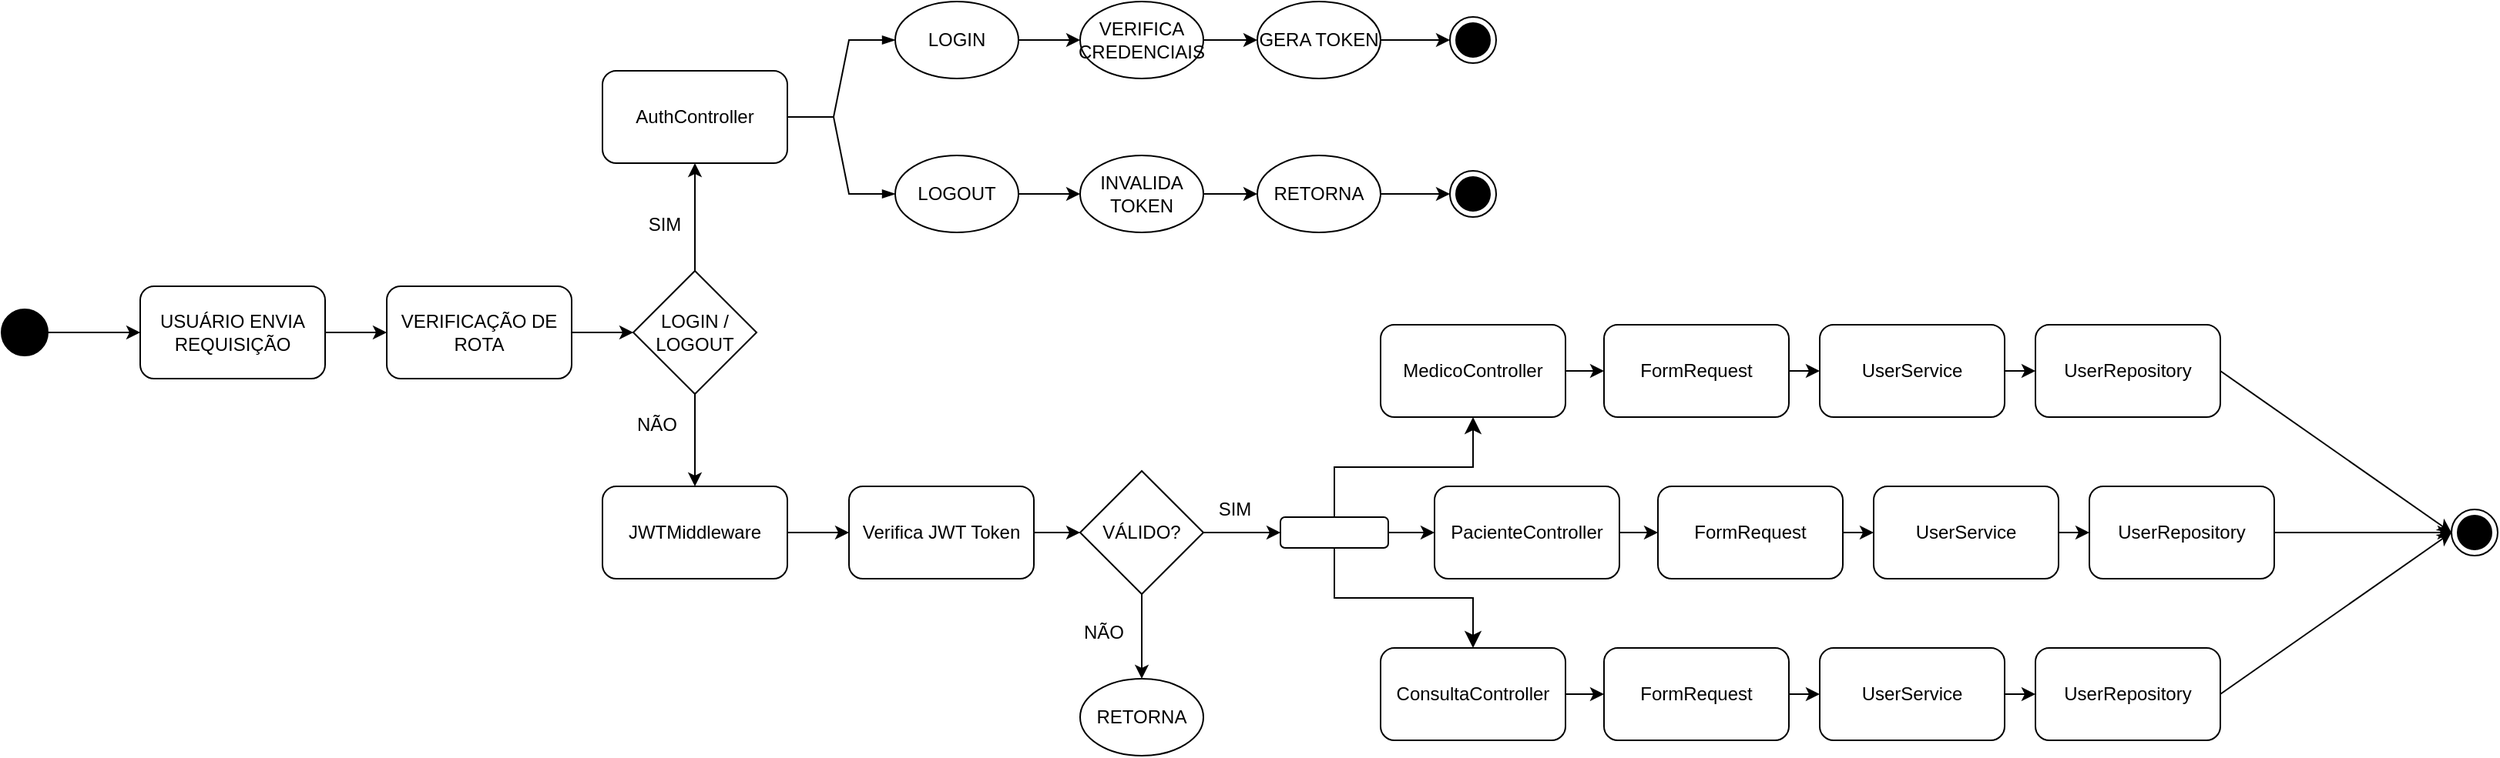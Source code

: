 <mxfile version="27.0.9">
  <diagram name="Page-1" id="pZWq86WVHsPxYU8sGPRG">
    <mxGraphModel dx="1783" dy="939" grid="1" gridSize="10" guides="1" tooltips="1" connect="1" arrows="1" fold="1" page="1" pageScale="1" pageWidth="1920" pageHeight="1200" math="0" shadow="0">
      <root>
        <mxCell id="0" />
        <mxCell id="1" parent="0" />
        <mxCell id="zxGxX4uVOWJb0Z_5aM7K-241" value="" style="ellipse;fillColor=strokeColor;html=1;" vertex="1" parent="1">
          <mxGeometry x="640" y="770" width="30" height="30" as="geometry" />
        </mxCell>
        <mxCell id="zxGxX4uVOWJb0Z_5aM7K-242" value="USUÁRIO ENVIA REQUISIÇÃO" style="rounded=1;whiteSpace=wrap;html=1;" vertex="1" parent="1">
          <mxGeometry x="730" y="755" width="120" height="60" as="geometry" />
        </mxCell>
        <mxCell id="zxGxX4uVOWJb0Z_5aM7K-243" value="" style="endArrow=classic;html=1;rounded=0;exitX=1;exitY=0.5;exitDx=0;exitDy=0;entryX=0;entryY=0.5;entryDx=0;entryDy=0;" edge="1" parent="1" source="zxGxX4uVOWJb0Z_5aM7K-241" target="zxGxX4uVOWJb0Z_5aM7K-242">
          <mxGeometry width="50" height="50" relative="1" as="geometry">
            <mxPoint x="1190" y="810" as="sourcePoint" />
            <mxPoint x="1240" y="760" as="targetPoint" />
          </mxGeometry>
        </mxCell>
        <mxCell id="zxGxX4uVOWJb0Z_5aM7K-244" value="VERIFICAÇÃO DE ROTA" style="rounded=1;whiteSpace=wrap;html=1;" vertex="1" parent="1">
          <mxGeometry x="890" y="755" width="120" height="60" as="geometry" />
        </mxCell>
        <mxCell id="zxGxX4uVOWJb0Z_5aM7K-245" value="" style="endArrow=classic;html=1;rounded=0;exitX=1;exitY=0.5;exitDx=0;exitDy=0;entryX=0;entryY=0.5;entryDx=0;entryDy=0;" edge="1" parent="1" source="zxGxX4uVOWJb0Z_5aM7K-242" target="zxGxX4uVOWJb0Z_5aM7K-244">
          <mxGeometry width="50" height="50" relative="1" as="geometry">
            <mxPoint x="710" y="800" as="sourcePoint" />
            <mxPoint x="770" y="800" as="targetPoint" />
          </mxGeometry>
        </mxCell>
        <mxCell id="zxGxX4uVOWJb0Z_5aM7K-246" value="AuthController" style="rounded=1;whiteSpace=wrap;html=1;" vertex="1" parent="1">
          <mxGeometry x="1030" y="615" width="120" height="60" as="geometry" />
        </mxCell>
        <mxCell id="zxGxX4uVOWJb0Z_5aM7K-247" value="LOGIN / LOGOUT" style="rhombus;whiteSpace=wrap;html=1;" vertex="1" parent="1">
          <mxGeometry x="1050" y="745" width="80" height="80" as="geometry" />
        </mxCell>
        <mxCell id="zxGxX4uVOWJb0Z_5aM7K-248" value="" style="endArrow=classic;html=1;rounded=0;exitX=1;exitY=0.5;exitDx=0;exitDy=0;entryX=0;entryY=0.5;entryDx=0;entryDy=0;" edge="1" parent="1" source="zxGxX4uVOWJb0Z_5aM7K-244" target="zxGxX4uVOWJb0Z_5aM7K-247">
          <mxGeometry width="50" height="50" relative="1" as="geometry">
            <mxPoint x="930" y="790" as="sourcePoint" />
            <mxPoint x="1000" y="790" as="targetPoint" />
          </mxGeometry>
        </mxCell>
        <mxCell id="zxGxX4uVOWJb0Z_5aM7K-249" value="SIM" style="text;html=1;align=center;verticalAlign=middle;resizable=0;points=[];autosize=1;strokeColor=none;fillColor=none;" vertex="1" parent="1">
          <mxGeometry x="1050" y="700" width="40" height="30" as="geometry" />
        </mxCell>
        <mxCell id="zxGxX4uVOWJb0Z_5aM7K-250" value="JWTMiddleware" style="rounded=1;whiteSpace=wrap;html=1;" vertex="1" parent="1">
          <mxGeometry x="1030" y="885" width="120" height="60" as="geometry" />
        </mxCell>
        <mxCell id="zxGxX4uVOWJb0Z_5aM7K-251" value="NÃO" style="text;html=1;align=center;verticalAlign=middle;resizable=0;points=[];autosize=1;strokeColor=none;fillColor=none;" vertex="1" parent="1">
          <mxGeometry x="1040" y="830" width="50" height="30" as="geometry" />
        </mxCell>
        <mxCell id="zxGxX4uVOWJb0Z_5aM7K-252" value="LOGIN" style="ellipse;whiteSpace=wrap;html=1;" vertex="1" parent="1">
          <mxGeometry x="1220" y="570" width="80" height="50" as="geometry" />
        </mxCell>
        <mxCell id="zxGxX4uVOWJb0Z_5aM7K-253" value="LOGOUT" style="ellipse;whiteSpace=wrap;html=1;" vertex="1" parent="1">
          <mxGeometry x="1220" y="670" width="80" height="50" as="geometry" />
        </mxCell>
        <mxCell id="zxGxX4uVOWJb0Z_5aM7K-254" value="" style="edgeStyle=entityRelationEdgeStyle;fontSize=12;html=1;endArrow=blockThin;endFill=1;startArrow=none;rounded=0;startFill=0;exitX=1;exitY=0.5;exitDx=0;exitDy=0;entryX=0;entryY=0.5;entryDx=0;entryDy=0;" edge="1" parent="1" source="zxGxX4uVOWJb0Z_5aM7K-246" target="zxGxX4uVOWJb0Z_5aM7K-252">
          <mxGeometry width="60" height="60" relative="1" as="geometry">
            <mxPoint x="1070" y="833" as="sourcePoint" />
            <mxPoint x="1130" y="773" as="targetPoint" />
          </mxGeometry>
        </mxCell>
        <mxCell id="zxGxX4uVOWJb0Z_5aM7K-255" value="" style="edgeStyle=entityRelationEdgeStyle;fontSize=12;html=1;endArrow=blockThin;endFill=1;startArrow=none;rounded=0;startFill=0;exitX=1;exitY=0.5;exitDx=0;exitDy=0;entryX=0;entryY=0.5;entryDx=0;entryDy=0;" edge="1" parent="1" source="zxGxX4uVOWJb0Z_5aM7K-246" target="zxGxX4uVOWJb0Z_5aM7K-253">
          <mxGeometry width="60" height="60" relative="1" as="geometry">
            <mxPoint x="1280" y="720" as="sourcePoint" />
            <mxPoint x="1370" y="663" as="targetPoint" />
          </mxGeometry>
        </mxCell>
        <mxCell id="zxGxX4uVOWJb0Z_5aM7K-256" value="Verifica JWT Token" style="rounded=1;whiteSpace=wrap;html=1;" vertex="1" parent="1">
          <mxGeometry x="1190" y="885" width="120" height="60" as="geometry" />
        </mxCell>
        <mxCell id="zxGxX4uVOWJb0Z_5aM7K-257" value="" style="endArrow=classic;html=1;rounded=0;exitX=1;exitY=0.5;exitDx=0;exitDy=0;entryX=0;entryY=0.5;entryDx=0;entryDy=0;" edge="1" parent="1" source="zxGxX4uVOWJb0Z_5aM7K-250" target="zxGxX4uVOWJb0Z_5aM7K-256">
          <mxGeometry width="50" height="50" relative="1" as="geometry">
            <mxPoint x="980" y="890" as="sourcePoint" />
            <mxPoint x="1040" y="890" as="targetPoint" />
          </mxGeometry>
        </mxCell>
        <mxCell id="zxGxX4uVOWJb0Z_5aM7K-258" value="VÁLIDO?" style="rhombus;whiteSpace=wrap;html=1;" vertex="1" parent="1">
          <mxGeometry x="1340" y="875" width="80" height="80" as="geometry" />
        </mxCell>
        <mxCell id="zxGxX4uVOWJb0Z_5aM7K-259" value="" style="endArrow=classic;html=1;rounded=0;exitX=1;exitY=0.5;exitDx=0;exitDy=0;entryX=0;entryY=0.5;entryDx=0;entryDy=0;" edge="1" parent="1" source="zxGxX4uVOWJb0Z_5aM7K-256" target="zxGxX4uVOWJb0Z_5aM7K-258">
          <mxGeometry width="50" height="50" relative="1" as="geometry">
            <mxPoint x="1290" y="960" as="sourcePoint" />
            <mxPoint x="1360" y="960" as="targetPoint" />
          </mxGeometry>
        </mxCell>
        <mxCell id="zxGxX4uVOWJb0Z_5aM7K-260" value="NÃO" style="text;html=1;align=center;verticalAlign=middle;resizable=0;points=[];autosize=1;strokeColor=none;fillColor=none;" vertex="1" parent="1">
          <mxGeometry x="1330" y="965" width="50" height="30" as="geometry" />
        </mxCell>
        <mxCell id="zxGxX4uVOWJb0Z_5aM7K-261" value="VERIFICA CREDENCIAIS" style="ellipse;whiteSpace=wrap;html=1;" vertex="1" parent="1">
          <mxGeometry x="1340" y="570" width="80" height="50" as="geometry" />
        </mxCell>
        <mxCell id="zxGxX4uVOWJb0Z_5aM7K-262" value="" style="endArrow=classic;html=1;rounded=0;exitX=1;exitY=0.5;exitDx=0;exitDy=0;entryX=0;entryY=0.5;entryDx=0;entryDy=0;" edge="1" parent="1" source="zxGxX4uVOWJb0Z_5aM7K-252" target="zxGxX4uVOWJb0Z_5aM7K-261">
          <mxGeometry width="50" height="50" relative="1" as="geometry">
            <mxPoint x="1390" y="853" as="sourcePoint" />
            <mxPoint x="1460" y="853" as="targetPoint" />
          </mxGeometry>
        </mxCell>
        <mxCell id="zxGxX4uVOWJb0Z_5aM7K-263" value="GERA TOKEN" style="ellipse;whiteSpace=wrap;html=1;" vertex="1" parent="1">
          <mxGeometry x="1455" y="570" width="80" height="50" as="geometry" />
        </mxCell>
        <mxCell id="zxGxX4uVOWJb0Z_5aM7K-264" value="" style="endArrow=classic;html=1;rounded=0;exitX=1;exitY=0.5;exitDx=0;exitDy=0;entryX=0;entryY=0.5;entryDx=0;entryDy=0;" edge="1" parent="1" source="zxGxX4uVOWJb0Z_5aM7K-261" target="zxGxX4uVOWJb0Z_5aM7K-263">
          <mxGeometry width="50" height="50" relative="1" as="geometry">
            <mxPoint x="1450" y="603" as="sourcePoint" />
            <mxPoint x="1520" y="603" as="targetPoint" />
          </mxGeometry>
        </mxCell>
        <mxCell id="zxGxX4uVOWJb0Z_5aM7K-265" value="INVALIDA TOKEN" style="ellipse;whiteSpace=wrap;html=1;" vertex="1" parent="1">
          <mxGeometry x="1340" y="670" width="80" height="50" as="geometry" />
        </mxCell>
        <mxCell id="zxGxX4uVOWJb0Z_5aM7K-266" value="" style="endArrow=classic;html=1;rounded=0;exitX=1;exitY=0.5;exitDx=0;exitDy=0;entryX=0;entryY=0.5;entryDx=0;entryDy=0;" edge="1" parent="1" source="zxGxX4uVOWJb0Z_5aM7K-253" target="zxGxX4uVOWJb0Z_5aM7K-265">
          <mxGeometry width="50" height="50" relative="1" as="geometry">
            <mxPoint x="1400" y="706" as="sourcePoint" />
            <mxPoint x="1460" y="953" as="targetPoint" />
          </mxGeometry>
        </mxCell>
        <mxCell id="zxGxX4uVOWJb0Z_5aM7K-267" value="RETORNA" style="ellipse;whiteSpace=wrap;html=1;" vertex="1" parent="1">
          <mxGeometry x="1455" y="670" width="80" height="50" as="geometry" />
        </mxCell>
        <mxCell id="zxGxX4uVOWJb0Z_5aM7K-268" value="" style="endArrow=classic;html=1;rounded=0;exitX=1;exitY=0.5;exitDx=0;exitDy=0;entryX=0;entryY=0.5;entryDx=0;entryDy=0;" edge="1" parent="1" source="zxGxX4uVOWJb0Z_5aM7K-265" target="zxGxX4uVOWJb0Z_5aM7K-267">
          <mxGeometry width="50" height="50" relative="1" as="geometry">
            <mxPoint x="1450" y="703" as="sourcePoint" />
            <mxPoint x="1520" y="703" as="targetPoint" />
          </mxGeometry>
        </mxCell>
        <mxCell id="zxGxX4uVOWJb0Z_5aM7K-269" value="RETORNA" style="ellipse;whiteSpace=wrap;html=1;" vertex="1" parent="1">
          <mxGeometry x="1340" y="1010" width="80" height="50" as="geometry" />
        </mxCell>
        <mxCell id="zxGxX4uVOWJb0Z_5aM7K-270" value="MedicoController" style="rounded=1;whiteSpace=wrap;html=1;" vertex="1" parent="1">
          <mxGeometry x="1535" y="780" width="120" height="60" as="geometry" />
        </mxCell>
        <mxCell id="zxGxX4uVOWJb0Z_5aM7K-271" value="PacienteController" style="rounded=1;whiteSpace=wrap;html=1;" vertex="1" parent="1">
          <mxGeometry x="1570" y="885" width="120" height="60" as="geometry" />
        </mxCell>
        <mxCell id="zxGxX4uVOWJb0Z_5aM7K-272" value="ConsultaController" style="rounded=1;whiteSpace=wrap;html=1;" vertex="1" parent="1">
          <mxGeometry x="1535" y="990" width="120" height="60" as="geometry" />
        </mxCell>
        <mxCell id="zxGxX4uVOWJb0Z_5aM7K-273" value="" style="rounded=1;whiteSpace=wrap;html=1;" vertex="1" parent="1">
          <mxGeometry x="1470" y="905" width="70" height="20" as="geometry" />
        </mxCell>
        <mxCell id="zxGxX4uVOWJb0Z_5aM7K-274" value="" style="endArrow=classic;html=1;rounded=0;exitX=1;exitY=0.5;exitDx=0;exitDy=0;entryX=0;entryY=0.5;entryDx=0;entryDy=0;" edge="1" parent="1" source="zxGxX4uVOWJb0Z_5aM7K-258" target="zxGxX4uVOWJb0Z_5aM7K-273">
          <mxGeometry width="50" height="50" relative="1" as="geometry">
            <mxPoint x="1360" y="950.0" as="sourcePoint" />
            <mxPoint x="1450" y="980" as="targetPoint" />
          </mxGeometry>
        </mxCell>
        <mxCell id="zxGxX4uVOWJb0Z_5aM7K-275" value="SIM" style="text;html=1;align=center;verticalAlign=middle;resizable=0;points=[];autosize=1;strokeColor=none;fillColor=none;" vertex="1" parent="1">
          <mxGeometry x="1420" y="885" width="40" height="30" as="geometry" />
        </mxCell>
        <mxCell id="zxGxX4uVOWJb0Z_5aM7K-276" value="" style="edgeStyle=elbowEdgeStyle;elbow=vertical;endArrow=classic;html=1;curved=0;rounded=0;endSize=8;startSize=8;exitX=0.5;exitY=0;exitDx=0;exitDy=0;entryX=0.5;entryY=1;entryDx=0;entryDy=0;" edge="1" parent="1" source="zxGxX4uVOWJb0Z_5aM7K-273" target="zxGxX4uVOWJb0Z_5aM7K-270">
          <mxGeometry width="50" height="50" relative="1" as="geometry">
            <mxPoint x="1455.0" y="955.0" as="sourcePoint" />
            <mxPoint x="1450" y="865" as="targetPoint" />
          </mxGeometry>
        </mxCell>
        <mxCell id="zxGxX4uVOWJb0Z_5aM7K-277" value="" style="edgeStyle=elbowEdgeStyle;elbow=vertical;endArrow=classic;html=1;curved=0;rounded=0;endSize=8;startSize=8;exitX=0.5;exitY=1;exitDx=0;exitDy=0;entryX=0.5;entryY=0;entryDx=0;entryDy=0;" edge="1" parent="1" source="zxGxX4uVOWJb0Z_5aM7K-273" target="zxGxX4uVOWJb0Z_5aM7K-272">
          <mxGeometry width="50" height="50" relative="1" as="geometry">
            <mxPoint x="1520" y="900" as="sourcePoint" />
            <mxPoint x="1570" y="850" as="targetPoint" />
          </mxGeometry>
        </mxCell>
        <mxCell id="zxGxX4uVOWJb0Z_5aM7K-278" value="" style="endArrow=classic;html=1;rounded=0;exitX=1;exitY=0.5;exitDx=0;exitDy=0;entryX=0;entryY=0.5;entryDx=0;entryDy=0;" edge="1" parent="1" source="zxGxX4uVOWJb0Z_5aM7K-273" target="zxGxX4uVOWJb0Z_5aM7K-271">
          <mxGeometry width="50" height="50" relative="1" as="geometry">
            <mxPoint x="1520" y="900" as="sourcePoint" />
            <mxPoint x="1570" y="850" as="targetPoint" />
          </mxGeometry>
        </mxCell>
        <mxCell id="zxGxX4uVOWJb0Z_5aM7K-279" value="" style="endArrow=classic;html=1;rounded=0;exitX=0.5;exitY=1;exitDx=0;exitDy=0;entryX=0.5;entryY=0;entryDx=0;entryDy=0;" edge="1" parent="1" source="zxGxX4uVOWJb0Z_5aM7K-258" target="zxGxX4uVOWJb0Z_5aM7K-269">
          <mxGeometry width="50" height="50" relative="1" as="geometry">
            <mxPoint x="1710" y="900" as="sourcePoint" />
            <mxPoint x="1760" y="850" as="targetPoint" />
          </mxGeometry>
        </mxCell>
        <mxCell id="zxGxX4uVOWJb0Z_5aM7K-280" value="FormRequest" style="rounded=1;whiteSpace=wrap;html=1;" vertex="1" parent="1">
          <mxGeometry x="1680" y="780" width="120" height="60" as="geometry" />
        </mxCell>
        <mxCell id="zxGxX4uVOWJb0Z_5aM7K-281" value="UserService" style="rounded=1;whiteSpace=wrap;html=1;" vertex="1" parent="1">
          <mxGeometry x="1820" y="780" width="120" height="60" as="geometry" />
        </mxCell>
        <mxCell id="zxGxX4uVOWJb0Z_5aM7K-282" value="UserRepository" style="rounded=1;whiteSpace=wrap;html=1;" vertex="1" parent="1">
          <mxGeometry x="1960" y="780" width="120" height="60" as="geometry" />
        </mxCell>
        <mxCell id="zxGxX4uVOWJb0Z_5aM7K-283" value="" style="endArrow=classic;html=1;rounded=0;exitX=1;exitY=0.5;exitDx=0;exitDy=0;entryX=0;entryY=0.5;entryDx=0;entryDy=0;" edge="1" parent="1" source="zxGxX4uVOWJb0Z_5aM7K-270" target="zxGxX4uVOWJb0Z_5aM7K-280">
          <mxGeometry width="50" height="50" relative="1" as="geometry">
            <mxPoint x="1290" y="820" as="sourcePoint" />
            <mxPoint x="1330" y="820" as="targetPoint" />
          </mxGeometry>
        </mxCell>
        <mxCell id="zxGxX4uVOWJb0Z_5aM7K-284" value="" style="endArrow=classic;html=1;rounded=0;exitX=1;exitY=0.5;exitDx=0;exitDy=0;entryX=0;entryY=0.5;entryDx=0;entryDy=0;" edge="1" parent="1" source="zxGxX4uVOWJb0Z_5aM7K-280" target="zxGxX4uVOWJb0Z_5aM7K-281">
          <mxGeometry width="50" height="50" relative="1" as="geometry">
            <mxPoint x="2030" y="740" as="sourcePoint" />
            <mxPoint x="2065" y="740" as="targetPoint" />
          </mxGeometry>
        </mxCell>
        <mxCell id="zxGxX4uVOWJb0Z_5aM7K-285" value="" style="endArrow=classic;html=1;rounded=0;exitX=1;exitY=0.5;exitDx=0;exitDy=0;entryX=0;entryY=0.5;entryDx=0;entryDy=0;" edge="1" parent="1" source="zxGxX4uVOWJb0Z_5aM7K-281" target="zxGxX4uVOWJb0Z_5aM7K-282">
          <mxGeometry width="50" height="50" relative="1" as="geometry">
            <mxPoint x="2040" y="730" as="sourcePoint" />
            <mxPoint x="2060" y="730" as="targetPoint" />
          </mxGeometry>
        </mxCell>
        <mxCell id="zxGxX4uVOWJb0Z_5aM7K-286" value="FormRequest" style="rounded=1;whiteSpace=wrap;html=1;" vertex="1" parent="1">
          <mxGeometry x="1715" y="885" width="120" height="60" as="geometry" />
        </mxCell>
        <mxCell id="zxGxX4uVOWJb0Z_5aM7K-287" value="UserService" style="rounded=1;whiteSpace=wrap;html=1;" vertex="1" parent="1">
          <mxGeometry x="1855" y="885" width="120" height="60" as="geometry" />
        </mxCell>
        <mxCell id="zxGxX4uVOWJb0Z_5aM7K-288" value="UserRepository" style="rounded=1;whiteSpace=wrap;html=1;" vertex="1" parent="1">
          <mxGeometry x="1995" y="885" width="120" height="60" as="geometry" />
        </mxCell>
        <mxCell id="zxGxX4uVOWJb0Z_5aM7K-289" value="" style="endArrow=classic;html=1;rounded=0;exitX=1;exitY=0.5;exitDx=0;exitDy=0;entryX=0;entryY=0.5;entryDx=0;entryDy=0;" edge="1" parent="1" target="zxGxX4uVOWJb0Z_5aM7K-286">
          <mxGeometry width="50" height="50" relative="1" as="geometry">
            <mxPoint x="1690" y="915" as="sourcePoint" />
            <mxPoint x="1365" y="925" as="targetPoint" />
          </mxGeometry>
        </mxCell>
        <mxCell id="zxGxX4uVOWJb0Z_5aM7K-290" value="" style="endArrow=classic;html=1;rounded=0;exitX=1;exitY=0.5;exitDx=0;exitDy=0;entryX=0;entryY=0.5;entryDx=0;entryDy=0;" edge="1" parent="1" source="zxGxX4uVOWJb0Z_5aM7K-286" target="zxGxX4uVOWJb0Z_5aM7K-287">
          <mxGeometry width="50" height="50" relative="1" as="geometry">
            <mxPoint x="2065" y="845" as="sourcePoint" />
            <mxPoint x="2100" y="845" as="targetPoint" />
          </mxGeometry>
        </mxCell>
        <mxCell id="zxGxX4uVOWJb0Z_5aM7K-291" value="" style="endArrow=classic;html=1;rounded=0;exitX=1;exitY=0.5;exitDx=0;exitDy=0;entryX=0;entryY=0.5;entryDx=0;entryDy=0;" edge="1" parent="1" source="zxGxX4uVOWJb0Z_5aM7K-287" target="zxGxX4uVOWJb0Z_5aM7K-288">
          <mxGeometry width="50" height="50" relative="1" as="geometry">
            <mxPoint x="2075" y="835" as="sourcePoint" />
            <mxPoint x="2095" y="835" as="targetPoint" />
          </mxGeometry>
        </mxCell>
        <mxCell id="zxGxX4uVOWJb0Z_5aM7K-292" value="FormRequest" style="rounded=1;whiteSpace=wrap;html=1;" vertex="1" parent="1">
          <mxGeometry x="1680" y="990" width="120" height="60" as="geometry" />
        </mxCell>
        <mxCell id="zxGxX4uVOWJb0Z_5aM7K-293" value="UserService" style="rounded=1;whiteSpace=wrap;html=1;" vertex="1" parent="1">
          <mxGeometry x="1820" y="990" width="120" height="60" as="geometry" />
        </mxCell>
        <mxCell id="zxGxX4uVOWJb0Z_5aM7K-294" value="UserRepository" style="rounded=1;whiteSpace=wrap;html=1;" vertex="1" parent="1">
          <mxGeometry x="1960" y="990" width="120" height="60" as="geometry" />
        </mxCell>
        <mxCell id="zxGxX4uVOWJb0Z_5aM7K-295" value="" style="endArrow=classic;html=1;rounded=0;exitX=1;exitY=0.5;exitDx=0;exitDy=0;entryX=0;entryY=0.5;entryDx=0;entryDy=0;" edge="1" parent="1" target="zxGxX4uVOWJb0Z_5aM7K-292">
          <mxGeometry width="50" height="50" relative="1" as="geometry">
            <mxPoint x="1655" y="1020" as="sourcePoint" />
            <mxPoint x="1330" y="1030" as="targetPoint" />
          </mxGeometry>
        </mxCell>
        <mxCell id="zxGxX4uVOWJb0Z_5aM7K-296" value="" style="endArrow=classic;html=1;rounded=0;exitX=1;exitY=0.5;exitDx=0;exitDy=0;entryX=0;entryY=0.5;entryDx=0;entryDy=0;" edge="1" parent="1" source="zxGxX4uVOWJb0Z_5aM7K-292" target="zxGxX4uVOWJb0Z_5aM7K-293">
          <mxGeometry width="50" height="50" relative="1" as="geometry">
            <mxPoint x="2030" y="950" as="sourcePoint" />
            <mxPoint x="2065" y="950" as="targetPoint" />
          </mxGeometry>
        </mxCell>
        <mxCell id="zxGxX4uVOWJb0Z_5aM7K-297" value="" style="endArrow=classic;html=1;rounded=0;exitX=1;exitY=0.5;exitDx=0;exitDy=0;entryX=0;entryY=0.5;entryDx=0;entryDy=0;" edge="1" parent="1" source="zxGxX4uVOWJb0Z_5aM7K-293" target="zxGxX4uVOWJb0Z_5aM7K-294">
          <mxGeometry width="50" height="50" relative="1" as="geometry">
            <mxPoint x="2040" y="940" as="sourcePoint" />
            <mxPoint x="2060" y="940" as="targetPoint" />
          </mxGeometry>
        </mxCell>
        <mxCell id="zxGxX4uVOWJb0Z_5aM7K-298" value="" style="ellipse;html=1;shape=endState;fillColor=strokeColor;" vertex="1" parent="1">
          <mxGeometry x="2230" y="900" width="30" height="30" as="geometry" />
        </mxCell>
        <mxCell id="zxGxX4uVOWJb0Z_5aM7K-299" value="" style="endArrow=classic;html=1;rounded=0;exitX=1;exitY=0.5;exitDx=0;exitDy=0;entryX=0;entryY=0.5;entryDx=0;entryDy=0;" edge="1" parent="1" source="zxGxX4uVOWJb0Z_5aM7K-282" target="zxGxX4uVOWJb0Z_5aM7K-298">
          <mxGeometry width="50" height="50" relative="1" as="geometry">
            <mxPoint x="1360" y="900" as="sourcePoint" />
            <mxPoint x="1410" y="850" as="targetPoint" />
          </mxGeometry>
        </mxCell>
        <mxCell id="zxGxX4uVOWJb0Z_5aM7K-300" value="" style="endArrow=classic;html=1;rounded=0;exitX=1;exitY=0.5;exitDx=0;exitDy=0;entryX=0;entryY=0.5;entryDx=0;entryDy=0;" edge="1" parent="1" source="zxGxX4uVOWJb0Z_5aM7K-288" target="zxGxX4uVOWJb0Z_5aM7K-298">
          <mxGeometry width="50" height="50" relative="1" as="geometry">
            <mxPoint x="2180" y="1010" as="sourcePoint" />
            <mxPoint x="2310" y="1120" as="targetPoint" />
          </mxGeometry>
        </mxCell>
        <mxCell id="zxGxX4uVOWJb0Z_5aM7K-301" value="" style="endArrow=classic;html=1;rounded=0;exitX=1;exitY=0.5;exitDx=0;exitDy=0;entryX=0;entryY=0.5;entryDx=0;entryDy=0;" edge="1" parent="1" source="zxGxX4uVOWJb0Z_5aM7K-294" target="zxGxX4uVOWJb0Z_5aM7K-298">
          <mxGeometry width="50" height="50" relative="1" as="geometry">
            <mxPoint x="2180" y="920" as="sourcePoint" />
            <mxPoint x="2330" y="1025" as="targetPoint" />
          </mxGeometry>
        </mxCell>
        <mxCell id="zxGxX4uVOWJb0Z_5aM7K-302" value="" style="ellipse;html=1;shape=endState;fillColor=strokeColor;" vertex="1" parent="1">
          <mxGeometry x="1580" y="580" width="30" height="30" as="geometry" />
        </mxCell>
        <mxCell id="zxGxX4uVOWJb0Z_5aM7K-303" value="" style="endArrow=classic;html=1;rounded=0;exitX=1;exitY=0.5;exitDx=0;exitDy=0;entryX=0;entryY=0.5;entryDx=0;entryDy=0;" edge="1" parent="1" source="zxGxX4uVOWJb0Z_5aM7K-263" target="zxGxX4uVOWJb0Z_5aM7K-302">
          <mxGeometry width="50" height="50" relative="1" as="geometry">
            <mxPoint x="1557.5" y="600" as="sourcePoint" />
            <mxPoint x="1752.5" y="805" as="targetPoint" />
          </mxGeometry>
        </mxCell>
        <mxCell id="zxGxX4uVOWJb0Z_5aM7K-304" value="" style="ellipse;html=1;shape=endState;fillColor=strokeColor;" vertex="1" parent="1">
          <mxGeometry x="1580" y="680" width="30" height="30" as="geometry" />
        </mxCell>
        <mxCell id="zxGxX4uVOWJb0Z_5aM7K-305" value="" style="endArrow=classic;html=1;rounded=0;exitX=1;exitY=0.5;exitDx=0;exitDy=0;entryX=0;entryY=0.5;entryDx=0;entryDy=0;" edge="1" parent="1" source="zxGxX4uVOWJb0Z_5aM7K-267" target="zxGxX4uVOWJb0Z_5aM7K-304">
          <mxGeometry width="50" height="50" relative="1" as="geometry">
            <mxPoint x="1540" y="695" as="sourcePoint" />
            <mxPoint x="1757.5" y="905" as="targetPoint" />
          </mxGeometry>
        </mxCell>
        <mxCell id="zxGxX4uVOWJb0Z_5aM7K-306" value="" style="endArrow=classic;html=1;rounded=0;exitX=0.5;exitY=0;exitDx=0;exitDy=0;entryX=0.5;entryY=1;entryDx=0;entryDy=0;" edge="1" parent="1" source="zxGxX4uVOWJb0Z_5aM7K-247" target="zxGxX4uVOWJb0Z_5aM7K-246">
          <mxGeometry width="50" height="50" relative="1" as="geometry">
            <mxPoint x="1370" y="880" as="sourcePoint" />
            <mxPoint x="1140" y="710" as="targetPoint" />
          </mxGeometry>
        </mxCell>
        <mxCell id="zxGxX4uVOWJb0Z_5aM7K-307" value="" style="endArrow=classic;html=1;rounded=0;exitX=0.5;exitY=1;exitDx=0;exitDy=0;entryX=0.5;entryY=0;entryDx=0;entryDy=0;" edge="1" parent="1" source="zxGxX4uVOWJb0Z_5aM7K-247" target="zxGxX4uVOWJb0Z_5aM7K-250">
          <mxGeometry width="50" height="50" relative="1" as="geometry">
            <mxPoint x="1160" y="870" as="sourcePoint" />
            <mxPoint x="1160" y="800" as="targetPoint" />
          </mxGeometry>
        </mxCell>
      </root>
    </mxGraphModel>
  </diagram>
</mxfile>
